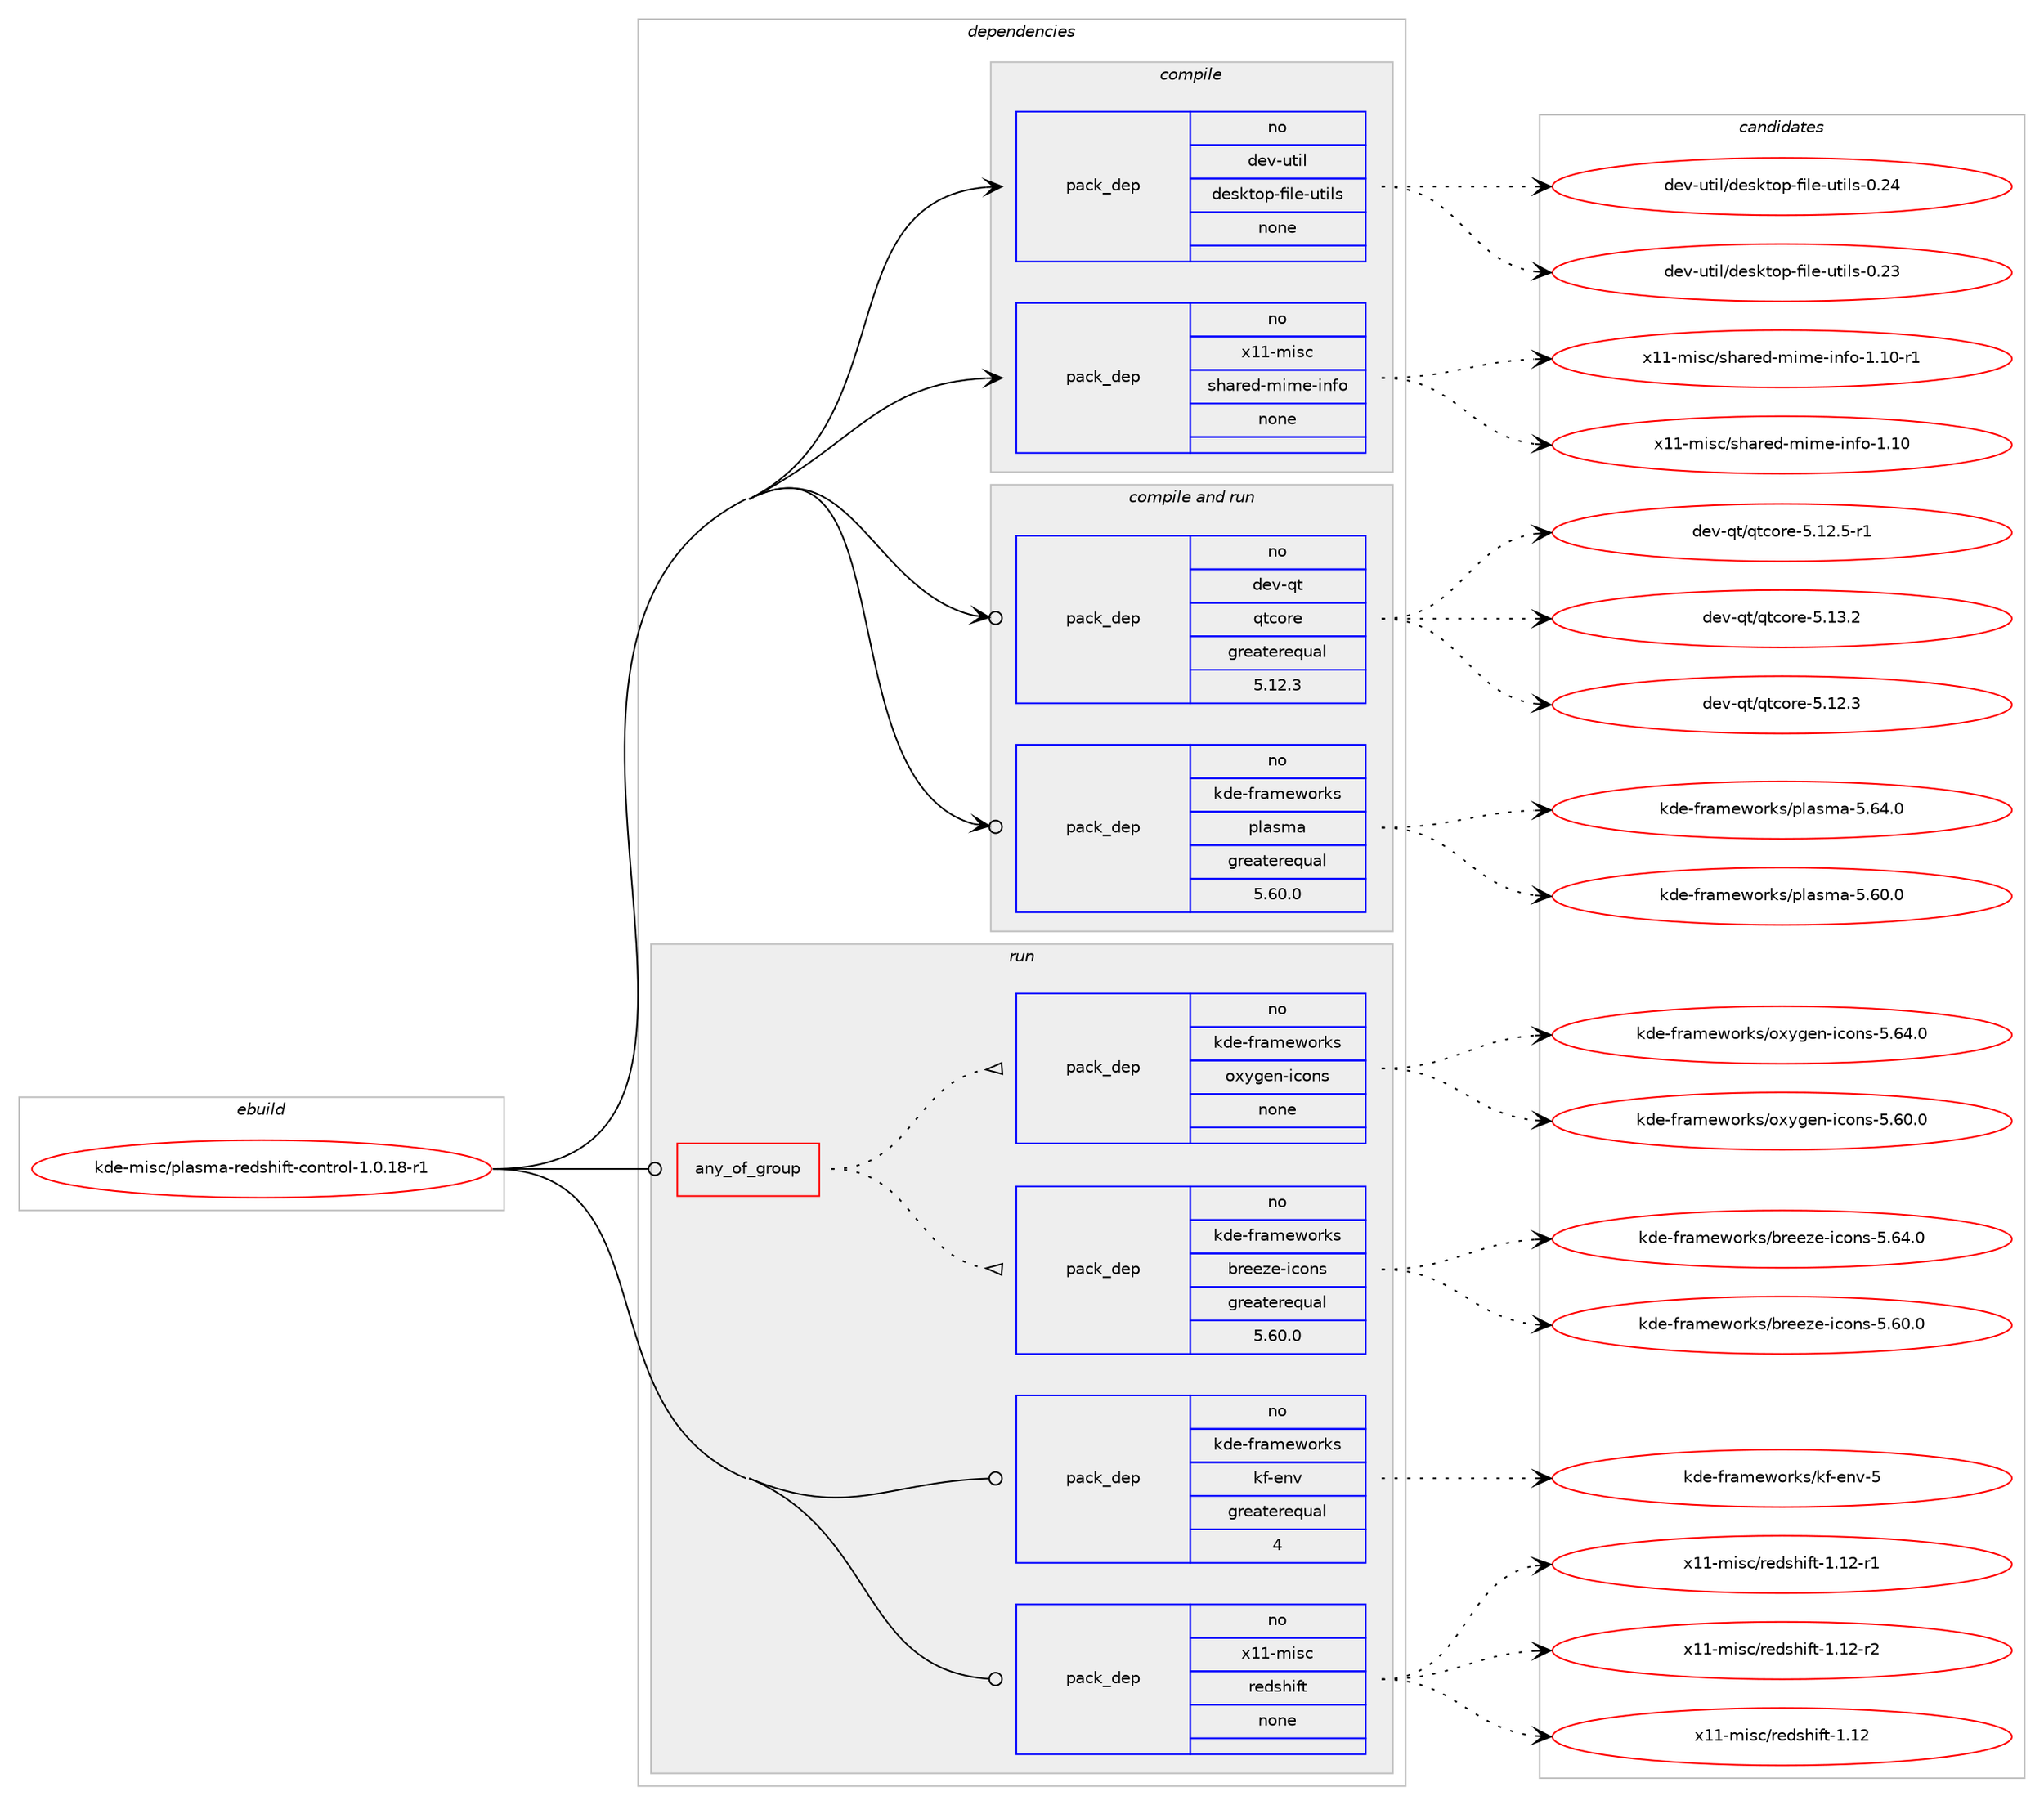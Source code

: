 digraph prolog {

# *************
# Graph options
# *************

newrank=true;
concentrate=true;
compound=true;
graph [rankdir=LR,fontname=Helvetica,fontsize=10,ranksep=1.5];#, ranksep=2.5, nodesep=0.2];
edge  [arrowhead=vee];
node  [fontname=Helvetica,fontsize=10];

# **********
# The ebuild
# **********

subgraph cluster_leftcol {
color=gray;
rank=same;
label=<<i>ebuild</i>>;
id [label="kde-misc/plasma-redshift-control-1.0.18-r1", color=red, width=4, href="../kde-misc/plasma-redshift-control-1.0.18-r1.svg"];
}

# ****************
# The dependencies
# ****************

subgraph cluster_midcol {
color=gray;
label=<<i>dependencies</i>>;
subgraph cluster_compile {
fillcolor="#eeeeee";
style=filled;
label=<<i>compile</i>>;
subgraph pack566093 {
dependency766776 [label=<<TABLE BORDER="0" CELLBORDER="1" CELLSPACING="0" CELLPADDING="4" WIDTH="220"><TR><TD ROWSPAN="6" CELLPADDING="30">pack_dep</TD></TR><TR><TD WIDTH="110">no</TD></TR><TR><TD>dev-util</TD></TR><TR><TD>desktop-file-utils</TD></TR><TR><TD>none</TD></TR><TR><TD></TD></TR></TABLE>>, shape=none, color=blue];
}
id:e -> dependency766776:w [weight=20,style="solid",arrowhead="vee"];
subgraph pack566094 {
dependency766777 [label=<<TABLE BORDER="0" CELLBORDER="1" CELLSPACING="0" CELLPADDING="4" WIDTH="220"><TR><TD ROWSPAN="6" CELLPADDING="30">pack_dep</TD></TR><TR><TD WIDTH="110">no</TD></TR><TR><TD>x11-misc</TD></TR><TR><TD>shared-mime-info</TD></TR><TR><TD>none</TD></TR><TR><TD></TD></TR></TABLE>>, shape=none, color=blue];
}
id:e -> dependency766777:w [weight=20,style="solid",arrowhead="vee"];
}
subgraph cluster_compileandrun {
fillcolor="#eeeeee";
style=filled;
label=<<i>compile and run</i>>;
subgraph pack566095 {
dependency766778 [label=<<TABLE BORDER="0" CELLBORDER="1" CELLSPACING="0" CELLPADDING="4" WIDTH="220"><TR><TD ROWSPAN="6" CELLPADDING="30">pack_dep</TD></TR><TR><TD WIDTH="110">no</TD></TR><TR><TD>dev-qt</TD></TR><TR><TD>qtcore</TD></TR><TR><TD>greaterequal</TD></TR><TR><TD>5.12.3</TD></TR></TABLE>>, shape=none, color=blue];
}
id:e -> dependency766778:w [weight=20,style="solid",arrowhead="odotvee"];
subgraph pack566096 {
dependency766779 [label=<<TABLE BORDER="0" CELLBORDER="1" CELLSPACING="0" CELLPADDING="4" WIDTH="220"><TR><TD ROWSPAN="6" CELLPADDING="30">pack_dep</TD></TR><TR><TD WIDTH="110">no</TD></TR><TR><TD>kde-frameworks</TD></TR><TR><TD>plasma</TD></TR><TR><TD>greaterequal</TD></TR><TR><TD>5.60.0</TD></TR></TABLE>>, shape=none, color=blue];
}
id:e -> dependency766779:w [weight=20,style="solid",arrowhead="odotvee"];
}
subgraph cluster_run {
fillcolor="#eeeeee";
style=filled;
label=<<i>run</i>>;
subgraph any12811 {
dependency766780 [label=<<TABLE BORDER="0" CELLBORDER="1" CELLSPACING="0" CELLPADDING="4"><TR><TD CELLPADDING="10">any_of_group</TD></TR></TABLE>>, shape=none, color=red];subgraph pack566097 {
dependency766781 [label=<<TABLE BORDER="0" CELLBORDER="1" CELLSPACING="0" CELLPADDING="4" WIDTH="220"><TR><TD ROWSPAN="6" CELLPADDING="30">pack_dep</TD></TR><TR><TD WIDTH="110">no</TD></TR><TR><TD>kde-frameworks</TD></TR><TR><TD>breeze-icons</TD></TR><TR><TD>greaterequal</TD></TR><TR><TD>5.60.0</TD></TR></TABLE>>, shape=none, color=blue];
}
dependency766780:e -> dependency766781:w [weight=20,style="dotted",arrowhead="oinv"];
subgraph pack566098 {
dependency766782 [label=<<TABLE BORDER="0" CELLBORDER="1" CELLSPACING="0" CELLPADDING="4" WIDTH="220"><TR><TD ROWSPAN="6" CELLPADDING="30">pack_dep</TD></TR><TR><TD WIDTH="110">no</TD></TR><TR><TD>kde-frameworks</TD></TR><TR><TD>oxygen-icons</TD></TR><TR><TD>none</TD></TR><TR><TD></TD></TR></TABLE>>, shape=none, color=blue];
}
dependency766780:e -> dependency766782:w [weight=20,style="dotted",arrowhead="oinv"];
}
id:e -> dependency766780:w [weight=20,style="solid",arrowhead="odot"];
subgraph pack566099 {
dependency766783 [label=<<TABLE BORDER="0" CELLBORDER="1" CELLSPACING="0" CELLPADDING="4" WIDTH="220"><TR><TD ROWSPAN="6" CELLPADDING="30">pack_dep</TD></TR><TR><TD WIDTH="110">no</TD></TR><TR><TD>kde-frameworks</TD></TR><TR><TD>kf-env</TD></TR><TR><TD>greaterequal</TD></TR><TR><TD>4</TD></TR></TABLE>>, shape=none, color=blue];
}
id:e -> dependency766783:w [weight=20,style="solid",arrowhead="odot"];
subgraph pack566100 {
dependency766784 [label=<<TABLE BORDER="0" CELLBORDER="1" CELLSPACING="0" CELLPADDING="4" WIDTH="220"><TR><TD ROWSPAN="6" CELLPADDING="30">pack_dep</TD></TR><TR><TD WIDTH="110">no</TD></TR><TR><TD>x11-misc</TD></TR><TR><TD>redshift</TD></TR><TR><TD>none</TD></TR><TR><TD></TD></TR></TABLE>>, shape=none, color=blue];
}
id:e -> dependency766784:w [weight=20,style="solid",arrowhead="odot"];
}
}

# **************
# The candidates
# **************

subgraph cluster_choices {
rank=same;
color=gray;
label=<<i>candidates</i>>;

subgraph choice566093 {
color=black;
nodesep=1;
choice100101118451171161051084710010111510711611111245102105108101451171161051081154548465051 [label="dev-util/desktop-file-utils-0.23", color=red, width=4,href="../dev-util/desktop-file-utils-0.23.svg"];
choice100101118451171161051084710010111510711611111245102105108101451171161051081154548465052 [label="dev-util/desktop-file-utils-0.24", color=red, width=4,href="../dev-util/desktop-file-utils-0.24.svg"];
dependency766776:e -> choice100101118451171161051084710010111510711611111245102105108101451171161051081154548465051:w [style=dotted,weight="100"];
dependency766776:e -> choice100101118451171161051084710010111510711611111245102105108101451171161051081154548465052:w [style=dotted,weight="100"];
}
subgraph choice566094 {
color=black;
nodesep=1;
choice12049494510910511599471151049711410110045109105109101451051101021114549464948 [label="x11-misc/shared-mime-info-1.10", color=red, width=4,href="../x11-misc/shared-mime-info-1.10.svg"];
choice120494945109105115994711510497114101100451091051091014510511010211145494649484511449 [label="x11-misc/shared-mime-info-1.10-r1", color=red, width=4,href="../x11-misc/shared-mime-info-1.10-r1.svg"];
dependency766777:e -> choice12049494510910511599471151049711410110045109105109101451051101021114549464948:w [style=dotted,weight="100"];
dependency766777:e -> choice120494945109105115994711510497114101100451091051091014510511010211145494649484511449:w [style=dotted,weight="100"];
}
subgraph choice566095 {
color=black;
nodesep=1;
choice10010111845113116471131169911111410145534649504651 [label="dev-qt/qtcore-5.12.3", color=red, width=4,href="../dev-qt/qtcore-5.12.3.svg"];
choice100101118451131164711311699111114101455346495046534511449 [label="dev-qt/qtcore-5.12.5-r1", color=red, width=4,href="../dev-qt/qtcore-5.12.5-r1.svg"];
choice10010111845113116471131169911111410145534649514650 [label="dev-qt/qtcore-5.13.2", color=red, width=4,href="../dev-qt/qtcore-5.13.2.svg"];
dependency766778:e -> choice10010111845113116471131169911111410145534649504651:w [style=dotted,weight="100"];
dependency766778:e -> choice100101118451131164711311699111114101455346495046534511449:w [style=dotted,weight="100"];
dependency766778:e -> choice10010111845113116471131169911111410145534649514650:w [style=dotted,weight="100"];
}
subgraph choice566096 {
color=black;
nodesep=1;
choice107100101451021149710910111911111410711547112108971151099745534654484648 [label="kde-frameworks/plasma-5.60.0", color=red, width=4,href="../kde-frameworks/plasma-5.60.0.svg"];
choice107100101451021149710910111911111410711547112108971151099745534654524648 [label="kde-frameworks/plasma-5.64.0", color=red, width=4,href="../kde-frameworks/plasma-5.64.0.svg"];
dependency766779:e -> choice107100101451021149710910111911111410711547112108971151099745534654484648:w [style=dotted,weight="100"];
dependency766779:e -> choice107100101451021149710910111911111410711547112108971151099745534654524648:w [style=dotted,weight="100"];
}
subgraph choice566097 {
color=black;
nodesep=1;
choice10710010145102114971091011191111141071154798114101101122101451059911111011545534654484648 [label="kde-frameworks/breeze-icons-5.60.0", color=red, width=4,href="../kde-frameworks/breeze-icons-5.60.0.svg"];
choice10710010145102114971091011191111141071154798114101101122101451059911111011545534654524648 [label="kde-frameworks/breeze-icons-5.64.0", color=red, width=4,href="../kde-frameworks/breeze-icons-5.64.0.svg"];
dependency766781:e -> choice10710010145102114971091011191111141071154798114101101122101451059911111011545534654484648:w [style=dotted,weight="100"];
dependency766781:e -> choice10710010145102114971091011191111141071154798114101101122101451059911111011545534654524648:w [style=dotted,weight="100"];
}
subgraph choice566098 {
color=black;
nodesep=1;
choice107100101451021149710910111911111410711547111120121103101110451059911111011545534654484648 [label="kde-frameworks/oxygen-icons-5.60.0", color=red, width=4,href="../kde-frameworks/oxygen-icons-5.60.0.svg"];
choice107100101451021149710910111911111410711547111120121103101110451059911111011545534654524648 [label="kde-frameworks/oxygen-icons-5.64.0", color=red, width=4,href="../kde-frameworks/oxygen-icons-5.64.0.svg"];
dependency766782:e -> choice107100101451021149710910111911111410711547111120121103101110451059911111011545534654484648:w [style=dotted,weight="100"];
dependency766782:e -> choice107100101451021149710910111911111410711547111120121103101110451059911111011545534654524648:w [style=dotted,weight="100"];
}
subgraph choice566099 {
color=black;
nodesep=1;
choice107100101451021149710910111911111410711547107102451011101184553 [label="kde-frameworks/kf-env-5", color=red, width=4,href="../kde-frameworks/kf-env-5.svg"];
dependency766783:e -> choice107100101451021149710910111911111410711547107102451011101184553:w [style=dotted,weight="100"];
}
subgraph choice566100 {
color=black;
nodesep=1;
choice12049494510910511599471141011001151041051021164549464950 [label="x11-misc/redshift-1.12", color=red, width=4,href="../x11-misc/redshift-1.12.svg"];
choice120494945109105115994711410110011510410510211645494649504511449 [label="x11-misc/redshift-1.12-r1", color=red, width=4,href="../x11-misc/redshift-1.12-r1.svg"];
choice120494945109105115994711410110011510410510211645494649504511450 [label="x11-misc/redshift-1.12-r2", color=red, width=4,href="../x11-misc/redshift-1.12-r2.svg"];
dependency766784:e -> choice12049494510910511599471141011001151041051021164549464950:w [style=dotted,weight="100"];
dependency766784:e -> choice120494945109105115994711410110011510410510211645494649504511449:w [style=dotted,weight="100"];
dependency766784:e -> choice120494945109105115994711410110011510410510211645494649504511450:w [style=dotted,weight="100"];
}
}

}
